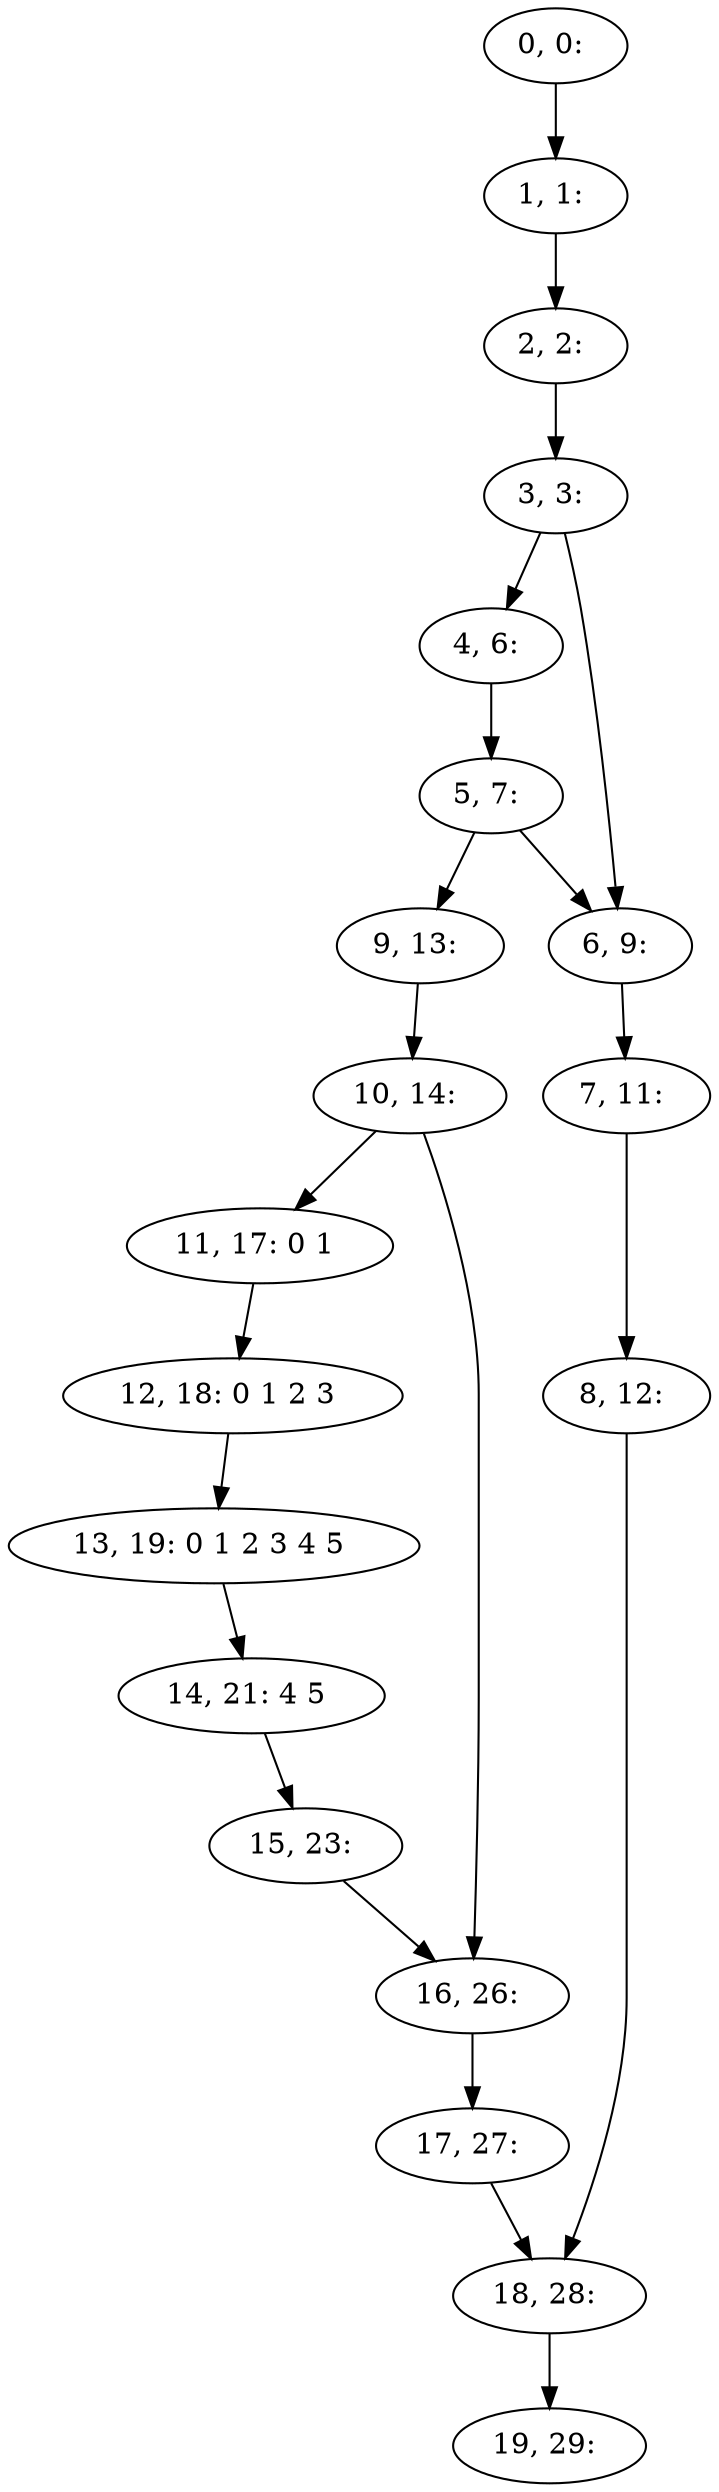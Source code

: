 digraph G {
0[label="0, 0: "];
1[label="1, 1: "];
2[label="2, 2: "];
3[label="3, 3: "];
4[label="4, 6: "];
5[label="5, 7: "];
6[label="6, 9: "];
7[label="7, 11: "];
8[label="8, 12: "];
9[label="9, 13: "];
10[label="10, 14: "];
11[label="11, 17: 0 1 "];
12[label="12, 18: 0 1 2 3 "];
13[label="13, 19: 0 1 2 3 4 5 "];
14[label="14, 21: 4 5 "];
15[label="15, 23: "];
16[label="16, 26: "];
17[label="17, 27: "];
18[label="18, 28: "];
19[label="19, 29: "];
0->1 ;
1->2 ;
2->3 ;
3->4 ;
3->6 ;
4->5 ;
5->6 ;
5->9 ;
6->7 ;
7->8 ;
8->18 ;
9->10 ;
10->11 ;
10->16 ;
11->12 ;
12->13 ;
13->14 ;
14->15 ;
15->16 ;
16->17 ;
17->18 ;
18->19 ;
}
